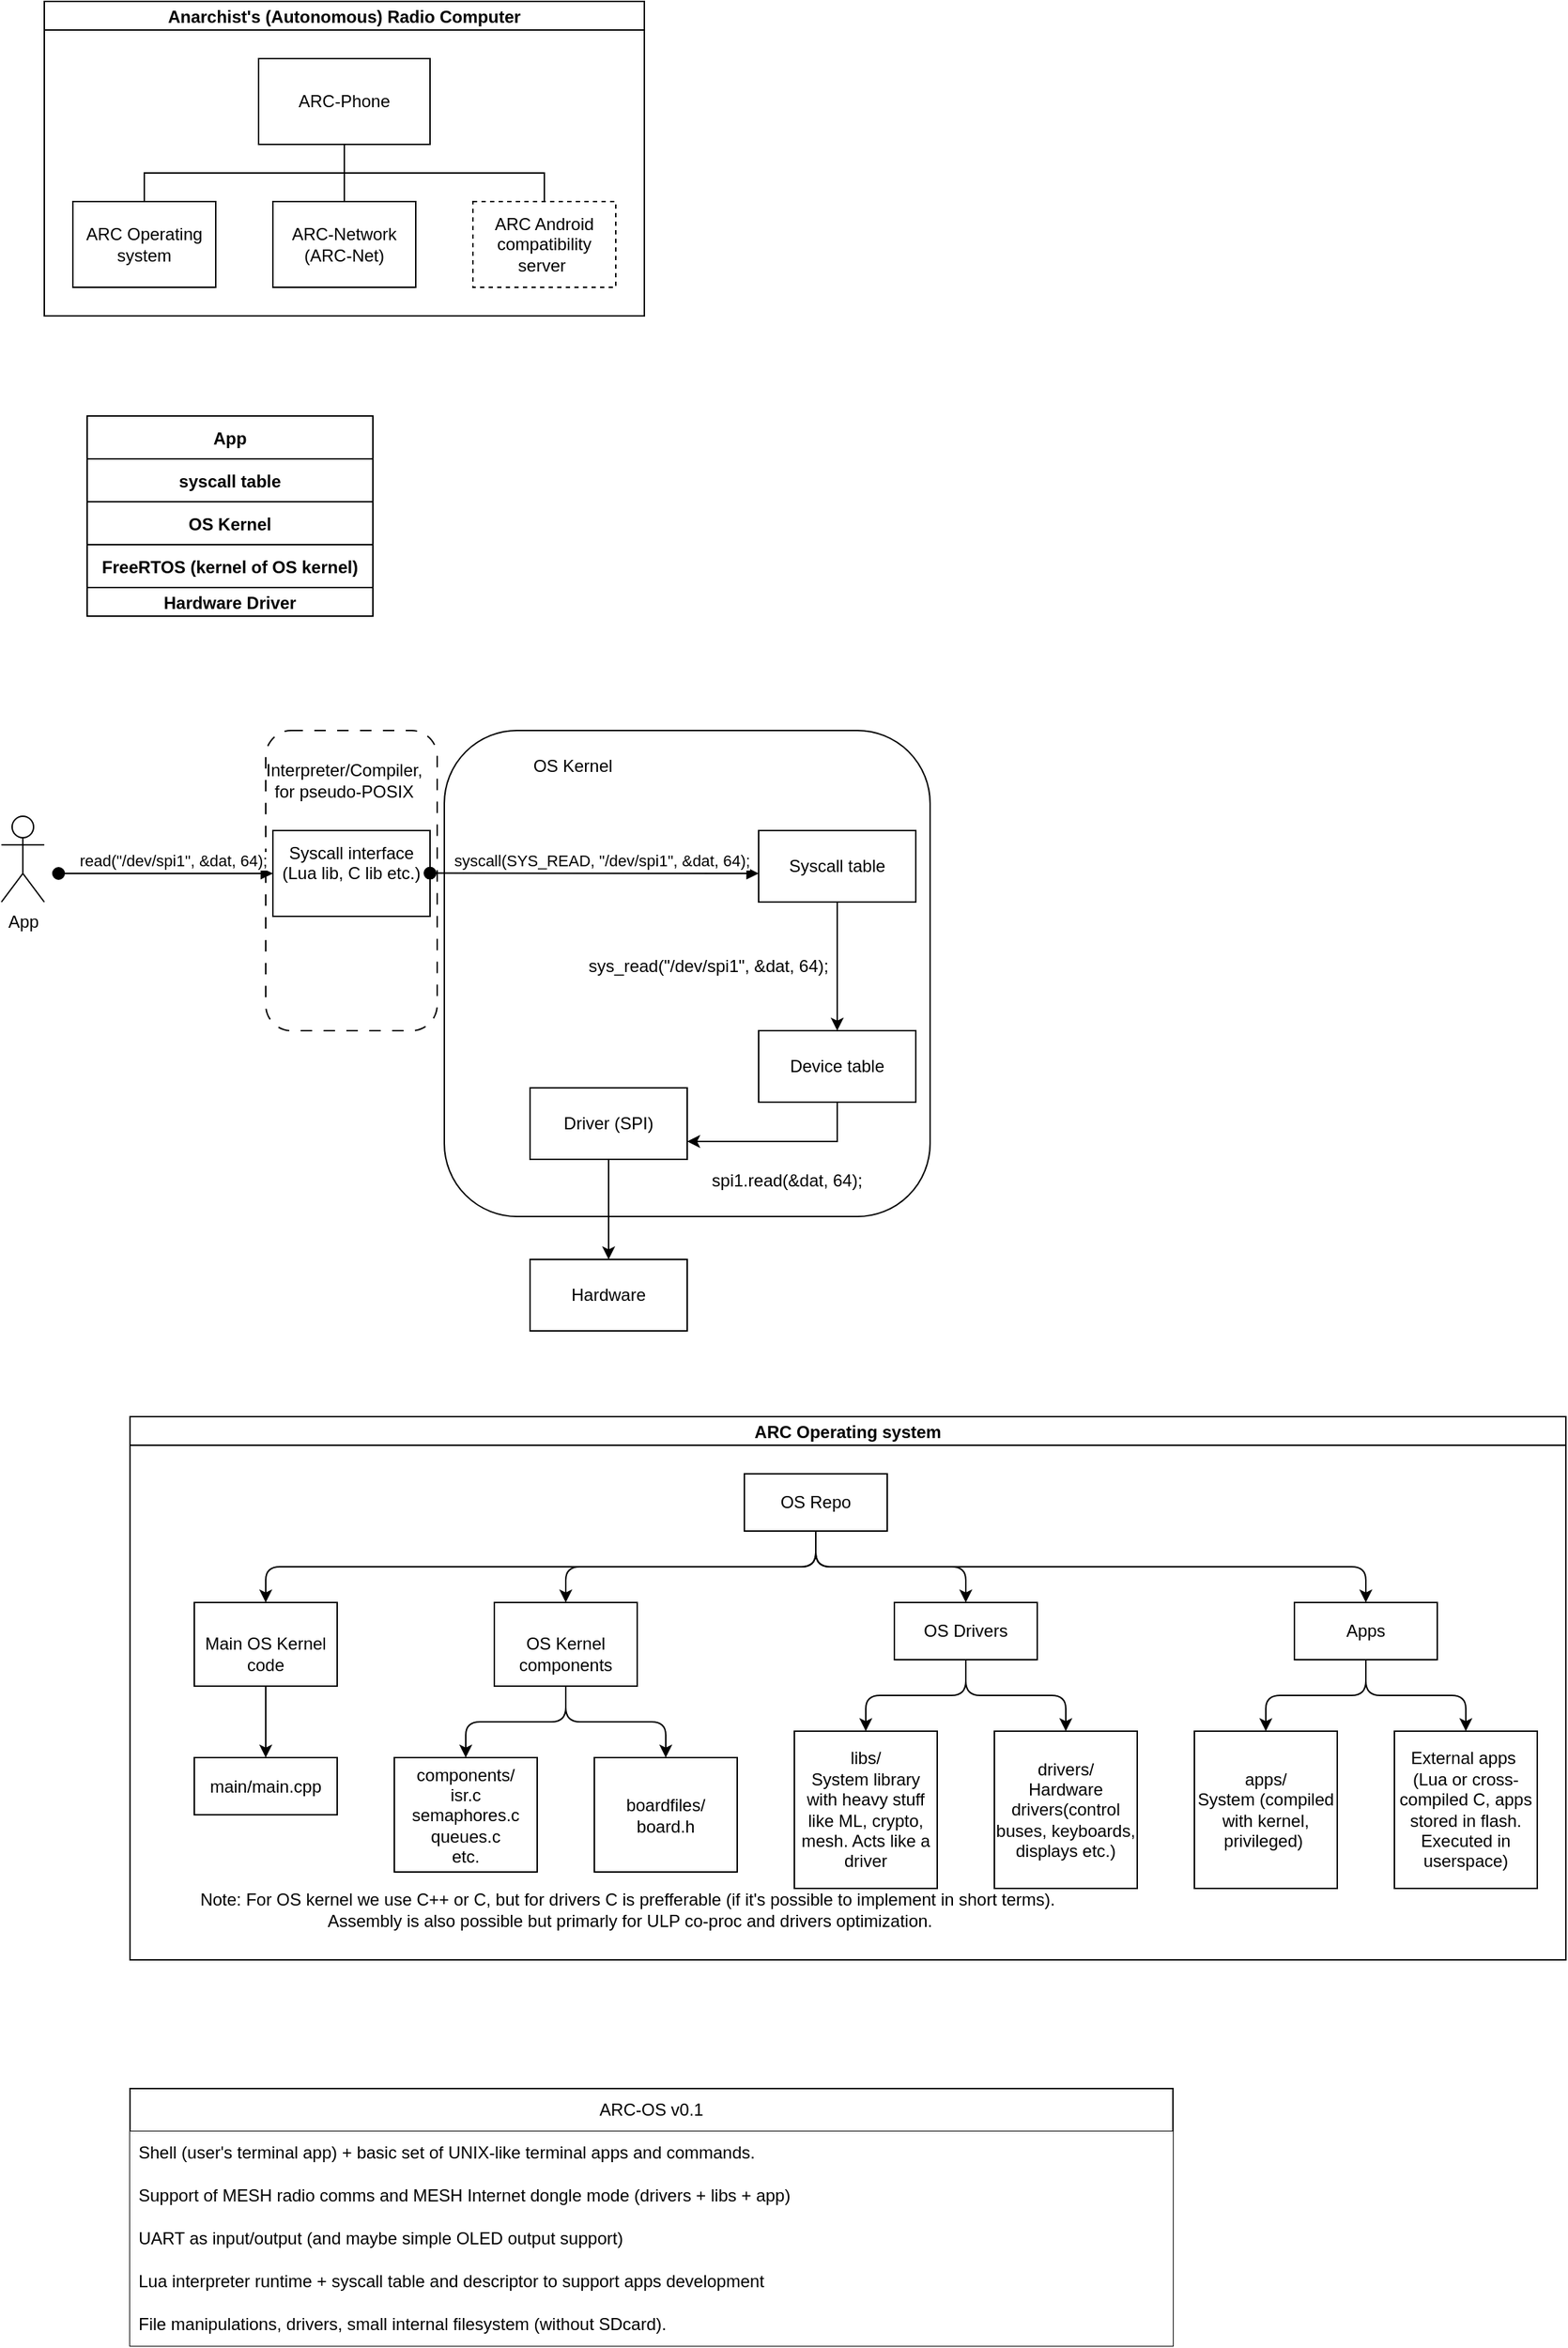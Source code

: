 <mxfile version="28.0.7">
  <diagram name="Page-1" id="c2_da3jYEsj6eeD2P2dS">
    <mxGraphModel dx="1113" dy="724" grid="1" gridSize="10" guides="1" tooltips="1" connect="1" arrows="1" fold="1" page="1" pageScale="1" pageWidth="850" pageHeight="1100" math="0" shadow="0">
      <root>
        <mxCell id="0" />
        <mxCell id="1" parent="0" />
        <mxCell id="jRK0xmPNMJ4y_IXUovJc-1" value="Anarchist&#39;s (Autonomous) Radio Computer" style="swimlane;startSize=20;horizontal=1;containerType=tree;newEdgeStyle={&quot;edgeStyle&quot;:&quot;elbowEdgeStyle&quot;,&quot;startArrow&quot;:&quot;none&quot;,&quot;endArrow&quot;:&quot;none&quot;};" parent="1" vertex="1">
          <mxGeometry x="40" y="50" width="420" height="220" as="geometry">
            <mxRectangle x="70" y="80" width="90" height="30" as="alternateBounds" />
          </mxGeometry>
        </mxCell>
        <mxCell id="jRK0xmPNMJ4y_IXUovJc-2" value="" style="edgeStyle=elbowEdgeStyle;elbow=vertical;sourcePerimeterSpacing=0;targetPerimeterSpacing=0;startArrow=none;endArrow=none;rounded=0;curved=0;" parent="jRK0xmPNMJ4y_IXUovJc-1" source="jRK0xmPNMJ4y_IXUovJc-4" target="jRK0xmPNMJ4y_IXUovJc-5" edge="1">
          <mxGeometry relative="1" as="geometry" />
        </mxCell>
        <mxCell id="jRK0xmPNMJ4y_IXUovJc-3" value="" style="edgeStyle=elbowEdgeStyle;elbow=vertical;sourcePerimeterSpacing=0;targetPerimeterSpacing=0;startArrow=none;endArrow=none;rounded=0;curved=0;" parent="jRK0xmPNMJ4y_IXUovJc-1" source="jRK0xmPNMJ4y_IXUovJc-4" target="jRK0xmPNMJ4y_IXUovJc-6" edge="1">
          <mxGeometry relative="1" as="geometry" />
        </mxCell>
        <UserObject label="ARC-Phone" treeRoot="1" id="jRK0xmPNMJ4y_IXUovJc-4">
          <mxCell style="whiteSpace=wrap;html=1;align=center;treeFolding=1;treeMoving=1;newEdgeStyle={&quot;edgeStyle&quot;:&quot;elbowEdgeStyle&quot;,&quot;startArrow&quot;:&quot;none&quot;,&quot;endArrow&quot;:&quot;none&quot;};" parent="jRK0xmPNMJ4y_IXUovJc-1" vertex="1">
            <mxGeometry x="150" y="40" width="120" height="60" as="geometry" />
          </mxCell>
        </UserObject>
        <mxCell id="jRK0xmPNMJ4y_IXUovJc-5" value="ARC Operating system" style="whiteSpace=wrap;html=1;align=center;verticalAlign=middle;treeFolding=1;treeMoving=1;newEdgeStyle={&quot;edgeStyle&quot;:&quot;elbowEdgeStyle&quot;,&quot;startArrow&quot;:&quot;none&quot;,&quot;endArrow&quot;:&quot;none&quot;};" parent="jRK0xmPNMJ4y_IXUovJc-1" vertex="1">
          <mxGeometry x="20" y="140" width="100" height="60" as="geometry" />
        </mxCell>
        <mxCell id="jRK0xmPNMJ4y_IXUovJc-6" value="ARC-Network&lt;div&gt;(ARC-Net)&lt;/div&gt;" style="whiteSpace=wrap;html=1;align=center;verticalAlign=middle;treeFolding=1;treeMoving=1;newEdgeStyle={&quot;edgeStyle&quot;:&quot;elbowEdgeStyle&quot;,&quot;startArrow&quot;:&quot;none&quot;,&quot;endArrow&quot;:&quot;none&quot;};" parent="jRK0xmPNMJ4y_IXUovJc-1" vertex="1">
          <mxGeometry x="160" y="140" width="100" height="60" as="geometry" />
        </mxCell>
        <mxCell id="jRK0xmPNMJ4y_IXUovJc-8" value="" style="edgeStyle=elbowEdgeStyle;rounded=0;orthogonalLoop=1;jettySize=auto;html=1;elbow=vertical;startArrow=none;endArrow=none;" parent="jRK0xmPNMJ4y_IXUovJc-1" source="jRK0xmPNMJ4y_IXUovJc-4" target="jRK0xmPNMJ4y_IXUovJc-9" edge="1">
          <mxGeometry relative="1" as="geometry" />
        </mxCell>
        <UserObject label="ARC Android compatibility server&amp;nbsp;" treeRoot="1" id="jRK0xmPNMJ4y_IXUovJc-9">
          <mxCell style="whiteSpace=wrap;html=1;align=center;treeFolding=1;treeMoving=1;newEdgeStyle={&quot;edgeStyle&quot;:&quot;elbowEdgeStyle&quot;,&quot;startArrow&quot;:&quot;none&quot;,&quot;endArrow&quot;:&quot;none&quot;};dashed=1;" parent="jRK0xmPNMJ4y_IXUovJc-1" vertex="1">
            <mxGeometry x="300" y="140" width="100" height="60" as="geometry" />
          </mxCell>
        </UserObject>
        <mxCell id="NOwLSaS7YS9r0mc01nkY-9" value="" style="group" vertex="1" connectable="0" parent="1">
          <mxGeometry x="10" y="560" width="650" height="420" as="geometry" />
        </mxCell>
        <mxCell id="jRK0xmPNMJ4y_IXUovJc-32" value="" style="rounded=1;whiteSpace=wrap;html=1;strokeColor=light-dark(#000000,#FF0000);dashed=1;dashPattern=8 8;" parent="NOwLSaS7YS9r0mc01nkY-9" vertex="1">
          <mxGeometry x="185" width="120" height="210" as="geometry" />
        </mxCell>
        <mxCell id="jRK0xmPNMJ4y_IXUovJc-28" value="" style="rounded=1;whiteSpace=wrap;html=1;strokeColor=light-dark(#000000,#FF0000);" parent="NOwLSaS7YS9r0mc01nkY-9" vertex="1">
          <mxGeometry x="310" width="340" height="340" as="geometry" />
        </mxCell>
        <mxCell id="jRK0xmPNMJ4y_IXUovJc-16" value="App" style="shape=umlActor;verticalLabelPosition=bottom;verticalAlign=top;html=1;" parent="NOwLSaS7YS9r0mc01nkY-9" vertex="1">
          <mxGeometry y="60" width="30" height="60" as="geometry" />
        </mxCell>
        <mxCell id="jRK0xmPNMJ4y_IXUovJc-17" value="read(&quot;/dev/spi1&quot;, &amp;amp;dat, 64);" style="html=1;verticalAlign=bottom;startArrow=oval;startFill=1;endArrow=block;startSize=8;curved=0;rounded=0;" parent="NOwLSaS7YS9r0mc01nkY-9" edge="1">
          <mxGeometry x="0.067" width="60" relative="1" as="geometry">
            <mxPoint x="40" y="100" as="sourcePoint" />
            <mxPoint x="190" y="100" as="targetPoint" />
            <mxPoint as="offset" />
          </mxGeometry>
        </mxCell>
        <mxCell id="jRK0xmPNMJ4y_IXUovJc-20" value="&lt;div&gt;Syscall interface (Lua lib, C lib etc.)&lt;br&gt;&lt;br&gt;&lt;/div&gt;" style="html=1;whiteSpace=wrap;" parent="NOwLSaS7YS9r0mc01nkY-9" vertex="1">
          <mxGeometry x="190" y="70" width="110" height="60" as="geometry" />
        </mxCell>
        <mxCell id="jRK0xmPNMJ4y_IXUovJc-22" value="syscall(SYS_READ, &quot;/dev/spi1&quot;, &amp;amp;dat, 64);" style="html=1;verticalAlign=bottom;startArrow=oval;startFill=1;endArrow=block;startSize=8;curved=0;rounded=0;" parent="NOwLSaS7YS9r0mc01nkY-9" edge="1">
          <mxGeometry x="0.043" width="60" relative="1" as="geometry">
            <mxPoint x="300" y="99.76" as="sourcePoint" />
            <mxPoint x="530" y="100" as="targetPoint" />
            <mxPoint as="offset" />
          </mxGeometry>
        </mxCell>
        <mxCell id="NOwLSaS7YS9r0mc01nkY-1" style="edgeStyle=orthogonalEdgeStyle;rounded=0;orthogonalLoop=1;jettySize=auto;html=1;" edge="1" parent="NOwLSaS7YS9r0mc01nkY-9" source="jRK0xmPNMJ4y_IXUovJc-23" target="jRK0xmPNMJ4y_IXUovJc-34">
          <mxGeometry relative="1" as="geometry" />
        </mxCell>
        <mxCell id="jRK0xmPNMJ4y_IXUovJc-23" value="Syscall table" style="html=1;whiteSpace=wrap;" parent="NOwLSaS7YS9r0mc01nkY-9" vertex="1">
          <mxGeometry x="530" y="70" width="110" height="50" as="geometry" />
        </mxCell>
        <mxCell id="jRK0xmPNMJ4y_IXUovJc-26" style="edgeStyle=orthogonalEdgeStyle;rounded=0;orthogonalLoop=1;jettySize=auto;html=1;exitX=0.5;exitY=1;exitDx=0;exitDy=0;entryX=0.5;entryY=0;entryDx=0;entryDy=0;" parent="NOwLSaS7YS9r0mc01nkY-9" source="jRK0xmPNMJ4y_IXUovJc-24" target="jRK0xmPNMJ4y_IXUovJc-25" edge="1">
          <mxGeometry relative="1" as="geometry" />
        </mxCell>
        <mxCell id="jRK0xmPNMJ4y_IXUovJc-24" value="Driver (SPI)" style="html=1;whiteSpace=wrap;" parent="NOwLSaS7YS9r0mc01nkY-9" vertex="1">
          <mxGeometry x="370" y="250" width="110" height="50" as="geometry" />
        </mxCell>
        <mxCell id="jRK0xmPNMJ4y_IXUovJc-25" value="Hardware" style="html=1;whiteSpace=wrap;" parent="NOwLSaS7YS9r0mc01nkY-9" vertex="1">
          <mxGeometry x="370" y="370" width="110" height="50" as="geometry" />
        </mxCell>
        <mxCell id="jRK0xmPNMJ4y_IXUovJc-31" value="OS Kernel" style="text;html=1;align=center;verticalAlign=middle;whiteSpace=wrap;rounded=0;fontColor=light-dark(#000000,#FF0000);" parent="NOwLSaS7YS9r0mc01nkY-9" vertex="1">
          <mxGeometry x="370" y="10" width="60" height="30" as="geometry" />
        </mxCell>
        <mxCell id="jRK0xmPNMJ4y_IXUovJc-33" value="Interpreter/Compiler,&lt;div&gt;for pseudo-POSIX&lt;/div&gt;" style="text;html=1;align=center;verticalAlign=middle;whiteSpace=wrap;rounded=0;fontColor=light-dark(#000000,#FF0000);" parent="NOwLSaS7YS9r0mc01nkY-9" vertex="1">
          <mxGeometry x="180" y="10" width="120" height="50" as="geometry" />
        </mxCell>
        <mxCell id="NOwLSaS7YS9r0mc01nkY-3" style="edgeStyle=orthogonalEdgeStyle;rounded=0;orthogonalLoop=1;jettySize=auto;html=1;exitX=0.5;exitY=1;exitDx=0;exitDy=0;entryX=1;entryY=0.75;entryDx=0;entryDy=0;" edge="1" parent="NOwLSaS7YS9r0mc01nkY-9" source="jRK0xmPNMJ4y_IXUovJc-34" target="jRK0xmPNMJ4y_IXUovJc-24">
          <mxGeometry relative="1" as="geometry" />
        </mxCell>
        <mxCell id="jRK0xmPNMJ4y_IXUovJc-34" value="Device table" style="html=1;whiteSpace=wrap;" parent="NOwLSaS7YS9r0mc01nkY-9" vertex="1">
          <mxGeometry x="530" y="210" width="110" height="50" as="geometry" />
        </mxCell>
        <mxCell id="NOwLSaS7YS9r0mc01nkY-2" value="sys_read(&quot;/dev/spi1&quot;, &amp;amp;dat, 64);" style="text;html=1;align=center;verticalAlign=middle;whiteSpace=wrap;rounded=0;" vertex="1" parent="NOwLSaS7YS9r0mc01nkY-9">
          <mxGeometry x="390" y="150" width="210" height="30" as="geometry" />
        </mxCell>
        <mxCell id="NOwLSaS7YS9r0mc01nkY-4" value="spi1.read(&amp;amp;dat, 64);" style="text;html=1;align=center;verticalAlign=middle;whiteSpace=wrap;rounded=0;" vertex="1" parent="NOwLSaS7YS9r0mc01nkY-9">
          <mxGeometry x="460" y="300" width="180" height="30" as="geometry" />
        </mxCell>
        <mxCell id="NOwLSaS7YS9r0mc01nkY-10" value="" style="group" vertex="1" connectable="0" parent="1">
          <mxGeometry x="70" y="340" width="200" height="140" as="geometry" />
        </mxCell>
        <mxCell id="jRK0xmPNMJ4y_IXUovJc-10" value="App" style="swimlane;startSize=30;swimlaneLine=1;" parent="NOwLSaS7YS9r0mc01nkY-10" vertex="1">
          <mxGeometry width="200" height="140" as="geometry" />
        </mxCell>
        <mxCell id="jRK0xmPNMJ4y_IXUovJc-11" value="syscall table" style="swimlane;startSize=30;" parent="NOwLSaS7YS9r0mc01nkY-10" vertex="1">
          <mxGeometry y="30" width="200" height="110" as="geometry" />
        </mxCell>
        <mxCell id="jRK0xmPNMJ4y_IXUovJc-12" value="OS Kernel" style="swimlane;startSize=30;" parent="jRK0xmPNMJ4y_IXUovJc-11" vertex="1">
          <mxGeometry y="30" width="200" height="80" as="geometry" />
        </mxCell>
        <mxCell id="jRK0xmPNMJ4y_IXUovJc-13" value="FreeRTOS (kernel of OS kernel)" style="swimlane;startSize=30;" parent="jRK0xmPNMJ4y_IXUovJc-12" vertex="1">
          <mxGeometry y="30" width="200" height="50" as="geometry" />
        </mxCell>
        <mxCell id="jRK0xmPNMJ4y_IXUovJc-15" value="Hardware Driver" style="swimlane;" parent="jRK0xmPNMJ4y_IXUovJc-13" vertex="1">
          <mxGeometry y="30" width="200" height="20" as="geometry" />
        </mxCell>
        <mxCell id="NOwLSaS7YS9r0mc01nkY-11" value="ARC Operating system" style="swimlane;startSize=20;horizontal=1;childLayout=treeLayout;horizontalTree=0;sortEdges=1;resizable=0;containerType=tree;fontSize=12;fillColor=default;" vertex="1" parent="1">
          <mxGeometry x="100" y="1040" width="1005" height="380" as="geometry" />
        </mxCell>
        <mxCell id="NOwLSaS7YS9r0mc01nkY-12" value="OS Repo" style="whiteSpace=wrap;html=1;" vertex="1" parent="NOwLSaS7YS9r0mc01nkY-11">
          <mxGeometry x="430" y="40" width="100" height="40" as="geometry" />
        </mxCell>
        <mxCell id="NOwLSaS7YS9r0mc01nkY-13" value="&lt;div&gt;&lt;br&gt;&lt;/div&gt;Main OS Kernel code" style="whiteSpace=wrap;html=1;" vertex="1" parent="NOwLSaS7YS9r0mc01nkY-11">
          <mxGeometry x="45" y="130" width="100" height="58.5" as="geometry" />
        </mxCell>
        <mxCell id="NOwLSaS7YS9r0mc01nkY-14" value="" style="edgeStyle=elbowEdgeStyle;elbow=vertical;html=1;rounded=1;curved=0;sourcePerimeterSpacing=0;targetPerimeterSpacing=0;startSize=6;endSize=6;" edge="1" parent="NOwLSaS7YS9r0mc01nkY-11" source="NOwLSaS7YS9r0mc01nkY-12" target="NOwLSaS7YS9r0mc01nkY-13">
          <mxGeometry relative="1" as="geometry" />
        </mxCell>
        <mxCell id="NOwLSaS7YS9r0mc01nkY-15" value="&lt;div&gt;&lt;br&gt;&lt;/div&gt;OS Kernel components" style="whiteSpace=wrap;html=1;" vertex="1" parent="NOwLSaS7YS9r0mc01nkY-11">
          <mxGeometry x="255" y="130" width="100" height="58.5" as="geometry" />
        </mxCell>
        <mxCell id="NOwLSaS7YS9r0mc01nkY-16" value="" style="edgeStyle=elbowEdgeStyle;elbow=vertical;html=1;rounded=1;curved=0;sourcePerimeterSpacing=0;targetPerimeterSpacing=0;startSize=6;endSize=6;" edge="1" parent="NOwLSaS7YS9r0mc01nkY-11" source="NOwLSaS7YS9r0mc01nkY-12" target="NOwLSaS7YS9r0mc01nkY-15">
          <mxGeometry relative="1" as="geometry" />
        </mxCell>
        <mxCell id="NOwLSaS7YS9r0mc01nkY-20" value="" style="edgeStyle=elbowEdgeStyle;elbow=vertical;html=1;rounded=1;curved=0;sourcePerimeterSpacing=0;targetPerimeterSpacing=0;startSize=6;endSize=6;" edge="1" target="NOwLSaS7YS9r0mc01nkY-21" source="NOwLSaS7YS9r0mc01nkY-12" parent="NOwLSaS7YS9r0mc01nkY-11">
          <mxGeometry relative="1" as="geometry">
            <mxPoint x="-835" y="1120" as="sourcePoint" />
          </mxGeometry>
        </mxCell>
        <mxCell id="NOwLSaS7YS9r0mc01nkY-21" value="OS Drivers" style="whiteSpace=wrap;html=1;" vertex="1" parent="NOwLSaS7YS9r0mc01nkY-11">
          <mxGeometry x="535" y="130" width="100" height="40" as="geometry" />
        </mxCell>
        <mxCell id="NOwLSaS7YS9r0mc01nkY-26" value="" style="edgeStyle=elbowEdgeStyle;elbow=vertical;html=1;rounded=1;curved=0;sourcePerimeterSpacing=0;targetPerimeterSpacing=0;startSize=6;endSize=6;" edge="1" target="NOwLSaS7YS9r0mc01nkY-27" source="NOwLSaS7YS9r0mc01nkY-12" parent="NOwLSaS7YS9r0mc01nkY-11">
          <mxGeometry relative="1" as="geometry">
            <mxPoint x="-527" y="1120" as="sourcePoint" />
          </mxGeometry>
        </mxCell>
        <mxCell id="NOwLSaS7YS9r0mc01nkY-27" value="Apps" style="whiteSpace=wrap;html=1;" vertex="1" parent="NOwLSaS7YS9r0mc01nkY-11">
          <mxGeometry x="815" y="130" width="100" height="40" as="geometry" />
        </mxCell>
        <mxCell id="NOwLSaS7YS9r0mc01nkY-28" value="" style="edgeStyle=elbowEdgeStyle;elbow=vertical;html=1;rounded=1;curved=0;sourcePerimeterSpacing=0;targetPerimeterSpacing=0;startSize=6;endSize=6;" edge="1" target="NOwLSaS7YS9r0mc01nkY-29" source="NOwLSaS7YS9r0mc01nkY-27" parent="NOwLSaS7YS9r0mc01nkY-11">
          <mxGeometry relative="1" as="geometry">
            <mxPoint x="-351" y="1120" as="sourcePoint" />
          </mxGeometry>
        </mxCell>
        <mxCell id="NOwLSaS7YS9r0mc01nkY-29" value="&lt;div&gt;apps/&lt;/div&gt;System (compiled with kernel, privileged)&amp;nbsp;" style="whiteSpace=wrap;html=1;" vertex="1" parent="NOwLSaS7YS9r0mc01nkY-11">
          <mxGeometry x="745" y="220" width="100" height="110" as="geometry" />
        </mxCell>
        <mxCell id="NOwLSaS7YS9r0mc01nkY-30" value="" style="edgeStyle=elbowEdgeStyle;elbow=vertical;html=1;rounded=1;curved=0;sourcePerimeterSpacing=0;targetPerimeterSpacing=0;startSize=6;endSize=6;" edge="1" target="NOwLSaS7YS9r0mc01nkY-31" source="NOwLSaS7YS9r0mc01nkY-27" parent="NOwLSaS7YS9r0mc01nkY-11">
          <mxGeometry relative="1" as="geometry">
            <mxPoint x="-141" y="1210" as="sourcePoint" />
          </mxGeometry>
        </mxCell>
        <mxCell id="NOwLSaS7YS9r0mc01nkY-31" value="External apps&amp;nbsp;&lt;div&gt;(Lua or cross-compiled C, apps stored in flash. Executed in userspace)&lt;/div&gt;" style="whiteSpace=wrap;html=1;" vertex="1" parent="NOwLSaS7YS9r0mc01nkY-11">
          <mxGeometry x="885" y="220" width="100" height="110" as="geometry" />
        </mxCell>
        <mxCell id="NOwLSaS7YS9r0mc01nkY-32" value="" style="edgeStyle=elbowEdgeStyle;elbow=vertical;html=1;rounded=1;curved=0;sourcePerimeterSpacing=0;targetPerimeterSpacing=0;startSize=6;endSize=6;" edge="1" target="NOwLSaS7YS9r0mc01nkY-33" source="NOwLSaS7YS9r0mc01nkY-21" parent="NOwLSaS7YS9r0mc01nkY-11">
          <mxGeometry relative="1" as="geometry">
            <mxPoint x="-113" y="1120" as="sourcePoint" />
          </mxGeometry>
        </mxCell>
        <mxCell id="NOwLSaS7YS9r0mc01nkY-33" value="&lt;div&gt;libs/&lt;/div&gt;System library with heavy stuff like ML, crypto, mesh. Acts like a driver" style="whiteSpace=wrap;html=1;" vertex="1" parent="NOwLSaS7YS9r0mc01nkY-11">
          <mxGeometry x="465" y="220" width="100" height="110" as="geometry" />
        </mxCell>
        <mxCell id="NOwLSaS7YS9r0mc01nkY-34" value="" style="edgeStyle=elbowEdgeStyle;elbow=vertical;html=1;rounded=1;curved=0;sourcePerimeterSpacing=0;targetPerimeterSpacing=0;startSize=6;endSize=6;" edge="1" target="NOwLSaS7YS9r0mc01nkY-35" source="NOwLSaS7YS9r0mc01nkY-21" parent="NOwLSaS7YS9r0mc01nkY-11">
          <mxGeometry relative="1" as="geometry">
            <mxPoint x="-78" y="1210" as="sourcePoint" />
          </mxGeometry>
        </mxCell>
        <mxCell id="NOwLSaS7YS9r0mc01nkY-35" value="&lt;div&gt;drivers/&lt;/div&gt;Hardware drivers(control buses, keyboards, displays etc.)" style="whiteSpace=wrap;html=1;" vertex="1" parent="NOwLSaS7YS9r0mc01nkY-11">
          <mxGeometry x="605" y="220" width="100" height="110" as="geometry" />
        </mxCell>
        <mxCell id="NOwLSaS7YS9r0mc01nkY-36" value="" style="edgeStyle=elbowEdgeStyle;elbow=vertical;html=1;rounded=1;curved=0;sourcePerimeterSpacing=0;targetPerimeterSpacing=0;startSize=6;endSize=6;" edge="1" target="NOwLSaS7YS9r0mc01nkY-37" source="NOwLSaS7YS9r0mc01nkY-13" parent="NOwLSaS7YS9r0mc01nkY-11">
          <mxGeometry relative="1" as="geometry">
            <mxPoint x="195" y="1120" as="sourcePoint" />
          </mxGeometry>
        </mxCell>
        <mxCell id="NOwLSaS7YS9r0mc01nkY-37" value="main/main.cpp" style="whiteSpace=wrap;html=1;" vertex="1" parent="NOwLSaS7YS9r0mc01nkY-11">
          <mxGeometry x="45" y="238.5" width="100" height="40" as="geometry" />
        </mxCell>
        <mxCell id="NOwLSaS7YS9r0mc01nkY-38" value="" style="edgeStyle=elbowEdgeStyle;elbow=vertical;html=1;rounded=1;curved=0;sourcePerimeterSpacing=0;targetPerimeterSpacing=0;startSize=6;endSize=6;" edge="1" target="NOwLSaS7YS9r0mc01nkY-39" source="NOwLSaS7YS9r0mc01nkY-15" parent="NOwLSaS7YS9r0mc01nkY-11">
          <mxGeometry relative="1" as="geometry">
            <mxPoint x="195" y="1120" as="sourcePoint" />
          </mxGeometry>
        </mxCell>
        <mxCell id="NOwLSaS7YS9r0mc01nkY-39" value="&lt;div&gt;components/&lt;/div&gt;isr.c&lt;div&gt;semaphores.c&lt;/div&gt;&lt;div&gt;queues.c&lt;/div&gt;&lt;div&gt;etc.&lt;/div&gt;" style="whiteSpace=wrap;html=1;" vertex="1" parent="NOwLSaS7YS9r0mc01nkY-11">
          <mxGeometry x="185" y="238.5" width="100" height="80" as="geometry" />
        </mxCell>
        <mxCell id="NOwLSaS7YS9r0mc01nkY-41" value="" style="edgeStyle=elbowEdgeStyle;elbow=vertical;html=1;rounded=1;curved=0;sourcePerimeterSpacing=0;targetPerimeterSpacing=0;startSize=6;endSize=6;" edge="1" target="NOwLSaS7YS9r0mc01nkY-42" source="NOwLSaS7YS9r0mc01nkY-15" parent="NOwLSaS7YS9r0mc01nkY-11">
          <mxGeometry relative="1" as="geometry">
            <mxPoint x="20" y="1229" as="sourcePoint" />
          </mxGeometry>
        </mxCell>
        <mxCell id="NOwLSaS7YS9r0mc01nkY-42" value="boardfiles/&lt;div&gt;board.h&lt;/div&gt;" style="whiteSpace=wrap;html=1;" vertex="1" parent="NOwLSaS7YS9r0mc01nkY-11">
          <mxGeometry x="325" y="238.5" width="100" height="80" as="geometry" />
        </mxCell>
        <mxCell id="NOwLSaS7YS9r0mc01nkY-43" value="Note: For OS kernel we use C++ or C, but for drivers C is prefferable (if it&#39;s possible to implement in short terms).&amp;nbsp;&lt;div&gt;Assembly is also possible but primarly for ULP co-proc and drivers optimization.&lt;/div&gt;" style="text;html=1;align=center;verticalAlign=middle;whiteSpace=wrap;rounded=0;" vertex="1" parent="NOwLSaS7YS9r0mc01nkY-11">
          <mxGeometry x="20" y="330" width="660" height="30" as="geometry" />
        </mxCell>
        <mxCell id="NOwLSaS7YS9r0mc01nkY-44" value="ARC-OS v0.1" style="swimlane;fontStyle=0;childLayout=stackLayout;horizontal=1;startSize=30;horizontalStack=0;resizeParent=1;resizeParentMax=0;resizeLast=0;collapsible=1;marginBottom=0;whiteSpace=wrap;html=1;" vertex="1" parent="1">
          <mxGeometry x="100" y="1510" width="730" height="180" as="geometry" />
        </mxCell>
        <mxCell id="NOwLSaS7YS9r0mc01nkY-49" value="Shell (user&#39;s terminal app) + basic set of UNIX-like terminal apps and commands." style="text;strokeColor=none;fillColor=default;align=left;verticalAlign=middle;spacingLeft=4;spacingRight=4;overflow=hidden;points=[[0,0.5],[1,0.5]];portConstraint=eastwest;rotatable=0;whiteSpace=wrap;html=1;" vertex="1" parent="NOwLSaS7YS9r0mc01nkY-44">
          <mxGeometry y="30" width="730" height="30" as="geometry" />
        </mxCell>
        <mxCell id="NOwLSaS7YS9r0mc01nkY-48" value="Support of MESH radio comms and MESH Internet dongle mode (drivers + libs + app)" style="text;strokeColor=none;fillColor=default;align=left;verticalAlign=middle;spacingLeft=4;spacingRight=4;overflow=hidden;points=[[0,0.5],[1,0.5]];portConstraint=eastwest;rotatable=0;whiteSpace=wrap;html=1;" vertex="1" parent="NOwLSaS7YS9r0mc01nkY-44">
          <mxGeometry y="60" width="730" height="30" as="geometry" />
        </mxCell>
        <mxCell id="NOwLSaS7YS9r0mc01nkY-46" value="UART as input/output (and maybe simple OLED output support)" style="text;strokeColor=none;fillColor=default;align=left;verticalAlign=middle;spacingLeft=4;spacingRight=4;overflow=hidden;points=[[0,0.5],[1,0.5]];portConstraint=eastwest;rotatable=0;whiteSpace=wrap;html=1;" vertex="1" parent="NOwLSaS7YS9r0mc01nkY-44">
          <mxGeometry y="90" width="730" height="30" as="geometry" />
        </mxCell>
        <mxCell id="NOwLSaS7YS9r0mc01nkY-45" value="Lua interpreter runtime + syscall table and descriptor to support apps development" style="text;strokeColor=none;fillColor=default;align=left;verticalAlign=middle;spacingLeft=4;spacingRight=4;overflow=hidden;points=[[0,0.5],[1,0.5]];portConstraint=eastwest;rotatable=0;whiteSpace=wrap;html=1;" vertex="1" parent="NOwLSaS7YS9r0mc01nkY-44">
          <mxGeometry y="120" width="730" height="30" as="geometry" />
        </mxCell>
        <mxCell id="NOwLSaS7YS9r0mc01nkY-47" value="File manipulations, drivers, small internal filesystem (without SDcard).&amp;nbsp;" style="text;strokeColor=none;fillColor=default;align=left;verticalAlign=middle;spacingLeft=4;spacingRight=4;overflow=hidden;points=[[0,0.5],[1,0.5]];portConstraint=eastwest;rotatable=0;whiteSpace=wrap;html=1;" vertex="1" parent="NOwLSaS7YS9r0mc01nkY-44">
          <mxGeometry y="150" width="730" height="30" as="geometry" />
        </mxCell>
      </root>
    </mxGraphModel>
  </diagram>
</mxfile>
